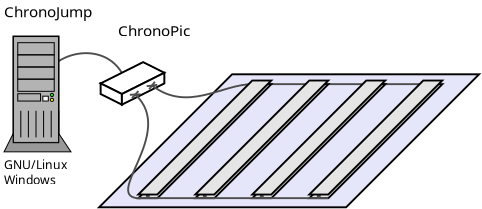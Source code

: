 <?xml version="1.0" encoding="UTF-8"?>
<dia:diagram xmlns:dia="http://www.lysator.liu.se/~alla/dia/">
  <dia:layer name="Background" visible="true">
    <dia:object type="Standard - Polygon" version="0" id="O0">
      <dia:attribute name="obj_pos">
        <dia:point val="6,13"/>
      </dia:attribute>
      <dia:attribute name="obj_bb">
        <dia:rectangle val="-1.121,12.95;19.121,20.05"/>
      </dia:attribute>
      <dia:attribute name="poly_points">
        <dia:point val="6,13"/>
        <dia:point val="19,13"/>
        <dia:point val="12,20"/>
        <dia:point val="-1,20"/>
      </dia:attribute>
      <dia:attribute name="inner_color">
        <dia:color val="#e6e6fa"/>
      </dia:attribute>
      <dia:attribute name="show_background">
        <dia:boolean val="true"/>
      </dia:attribute>
    </dia:object>
    <dia:object type="Standard - Line" version="0" id="O1">
      <dia:attribute name="obj_pos">
        <dia:point val="16.569,13.519"/>
      </dia:attribute>
      <dia:attribute name="obj_bb">
        <dia:rectangle val="7.019,13.469;16.619,13.569"/>
      </dia:attribute>
      <dia:attribute name="conn_endpoints">
        <dia:point val="16.569,13.519"/>
        <dia:point val="7.069,13.519"/>
      </dia:attribute>
      <dia:attribute name="numcp">
        <dia:int val="1"/>
      </dia:attribute>
      <dia:attribute name="line_color">
        <dia:color val="#4d4d4d"/>
      </dia:attribute>
      <dia:connections>
        <dia:connection handle="0" to="O13" connection="1"/>
        <dia:connection handle="1" to="O9" connection="0"/>
      </dia:connections>
    </dia:object>
    <dia:object type="Standard - BezierLine" version="0" id="O2">
      <dia:attribute name="obj_pos">
        <dia:point val="0.199,12.92"/>
      </dia:attribute>
      <dia:attribute name="obj_bb">
        <dia:rectangle val="-4.5,11.851;0.268,14.05"/>
      </dia:attribute>
      <dia:attribute name="bez_points">
        <dia:point val="0.199,12.92"/>
        <dia:point val="-0.949,11.024"/>
        <dia:point val="-4,12"/>
        <dia:point val="-4,14"/>
      </dia:attribute>
      <dia:attribute name="corner_types">
        <dia:enum val="0"/>
        <dia:enum val="0"/>
      </dia:attribute>
      <dia:attribute name="line_color">
        <dia:color val="#4d4d4d"/>
      </dia:attribute>
      <dia:attribute name="end_arrow">
        <dia:enum val="18"/>
      </dia:attribute>
      <dia:attribute name="end_arrow_length">
        <dia:real val="0.5"/>
      </dia:attribute>
      <dia:attribute name="end_arrow_width">
        <dia:real val="0.5"/>
      </dia:attribute>
      <dia:connections>
        <dia:connection handle="0" to="O3" connection="6"/>
      </dia:connections>
    </dia:object>
    <dia:object type="Block4" version="0" id="O3">
      <dia:attribute name="obj_pos">
        <dia:point val="-0.919,12.361"/>
      </dia:attribute>
      <dia:attribute name="obj_bb">
        <dia:rectangle val="-1.031,12.305;2.548,14.678"/>
      </dia:attribute>
      <dia:attribute name="elem_corner">
        <dia:point val="-0.919,12.361"/>
      </dia:attribute>
      <dia:attribute name="elem_width">
        <dia:real val="3.355"/>
      </dia:attribute>
      <dia:attribute name="elem_height">
        <dia:real val="2.237"/>
      </dia:attribute>
      <dia:attribute name="line_width">
        <dia:real val="0.1"/>
      </dia:attribute>
      <dia:attribute name="line_colour">
        <dia:color val="#000000"/>
      </dia:attribute>
      <dia:attribute name="fill_colour">
        <dia:color val="#ffffff"/>
      </dia:attribute>
      <dia:attribute name="show_background">
        <dia:boolean val="true"/>
      </dia:attribute>
      <dia:attribute name="line_style">
        <dia:enum val="0"/>
        <dia:real val="1"/>
      </dia:attribute>
      <dia:attribute name="flip_horizontal">
        <dia:boolean val="false"/>
      </dia:attribute>
      <dia:attribute name="flip_vertical">
        <dia:boolean val="false"/>
      </dia:attribute>
    </dia:object>
    <dia:object type="Standard - BezierLine" version="0" id="O4">
      <dia:attribute name="obj_pos">
        <dia:point val="7.069,13.519"/>
      </dia:attribute>
      <dia:attribute name="obj_bb">
        <dia:rectangle val="1.245,13.011;7.119,14.217"/>
      </dia:attribute>
      <dia:attribute name="bez_points">
        <dia:point val="7.069,13.519"/>
        <dia:point val="5.46,13.519"/>
        <dia:point val="3.674,15.03"/>
        <dia:point val="1.588,13.438"/>
      </dia:attribute>
      <dia:attribute name="corner_types">
        <dia:enum val="0"/>
        <dia:enum val="0"/>
      </dia:attribute>
      <dia:attribute name="line_color">
        <dia:color val="#4d4d4d"/>
      </dia:attribute>
      <dia:attribute name="end_arrow">
        <dia:enum val="18"/>
      </dia:attribute>
      <dia:attribute name="end_arrow_length">
        <dia:real val="0.5"/>
      </dia:attribute>
      <dia:attribute name="end_arrow_width">
        <dia:real val="0.5"/>
      </dia:attribute>
      <dia:connections>
        <dia:connection handle="0" to="O9" connection="0"/>
      </dia:connections>
    </dia:object>
    <dia:object type="Network - General Computer (Tower)" version="0" id="O5">
      <dia:attribute name="obj_pos">
        <dia:point val="-6,11"/>
      </dia:attribute>
      <dia:attribute name="obj_bb">
        <dia:rectangle val="-6.008,10.96;-2.471,18.44"/>
      </dia:attribute>
      <dia:attribute name="elem_corner">
        <dia:point val="-6,11"/>
      </dia:attribute>
      <dia:attribute name="elem_width">
        <dia:real val="3.52"/>
      </dia:attribute>
      <dia:attribute name="elem_height">
        <dia:real val="6.08"/>
      </dia:attribute>
      <dia:attribute name="line_width">
        <dia:real val="0.1"/>
      </dia:attribute>
      <dia:attribute name="line_colour">
        <dia:color val="#000000"/>
      </dia:attribute>
      <dia:attribute name="fill_colour">
        <dia:color val="#ffffff"/>
      </dia:attribute>
      <dia:attribute name="show_background">
        <dia:boolean val="true"/>
      </dia:attribute>
      <dia:attribute name="line_style">
        <dia:enum val="0"/>
        <dia:real val="1"/>
      </dia:attribute>
      <dia:attribute name="text">
        <dia:composite type="text">
          <dia:attribute name="string">
            <dia:string>##</dia:string>
          </dia:attribute>
          <dia:attribute name="font">
            <dia:font family="sans" style="0" name="Helvetica"/>
          </dia:attribute>
          <dia:attribute name="height">
            <dia:real val="0.8"/>
          </dia:attribute>
          <dia:attribute name="pos">
            <dia:point val="-4.24,17.64"/>
          </dia:attribute>
          <dia:attribute name="color">
            <dia:color val="#000000"/>
          </dia:attribute>
          <dia:attribute name="alignment">
            <dia:enum val="1"/>
          </dia:attribute>
        </dia:composite>
      </dia:attribute>
      <dia:attribute name="flip_horizontal">
        <dia:boolean val="false"/>
      </dia:attribute>
      <dia:attribute name="flip_vertical">
        <dia:boolean val="false"/>
      </dia:attribute>
    </dia:object>
    <dia:object type="Standard - Text" version="1" id="O6">
      <dia:attribute name="obj_pos">
        <dia:point val="-6,18"/>
      </dia:attribute>
      <dia:attribute name="obj_bb">
        <dia:rectangle val="-6.017,17.44;-2.915,19.232"/>
      </dia:attribute>
      <dia:attribute name="text">
        <dia:composite type="text">
          <dia:attribute name="string">
            <dia:string>#GNU/Linux
Windows#</dia:string>
          </dia:attribute>
          <dia:attribute name="font">
            <dia:font family="sans" style="0" name="Helvetica"/>
          </dia:attribute>
          <dia:attribute name="height">
            <dia:real val="0.8"/>
          </dia:attribute>
          <dia:attribute name="pos">
            <dia:point val="-6,18"/>
          </dia:attribute>
          <dia:attribute name="color">
            <dia:color val="#000000"/>
          </dia:attribute>
          <dia:attribute name="alignment">
            <dia:enum val="0"/>
          </dia:attribute>
        </dia:composite>
      </dia:attribute>
      <dia:attribute name="valign">
        <dia:enum val="3"/>
      </dia:attribute>
    </dia:object>
    <dia:object type="Standard - Text" version="1" id="O7">
      <dia:attribute name="obj_pos">
        <dia:point val="0,11"/>
      </dia:attribute>
      <dia:attribute name="obj_bb">
        <dia:rectangle val="0,10.322;3.645,11.495"/>
      </dia:attribute>
      <dia:attribute name="text">
        <dia:composite type="text">
          <dia:attribute name="string">
            <dia:string>#ChronoPic#</dia:string>
          </dia:attribute>
          <dia:attribute name="font">
            <dia:font family="sans" style="0" name="Helvetica"/>
          </dia:attribute>
          <dia:attribute name="height">
            <dia:real val="1"/>
          </dia:attribute>
          <dia:attribute name="pos">
            <dia:point val="0,11"/>
          </dia:attribute>
          <dia:attribute name="color">
            <dia:color val="#000000"/>
          </dia:attribute>
          <dia:attribute name="alignment">
            <dia:enum val="0"/>
          </dia:attribute>
        </dia:composite>
      </dia:attribute>
      <dia:attribute name="valign">
        <dia:enum val="3"/>
      </dia:attribute>
    </dia:object>
    <dia:object type="Standard - Text" version="1" id="O8">
      <dia:attribute name="obj_pos">
        <dia:point val="-6,10"/>
      </dia:attribute>
      <dia:attribute name="obj_bb">
        <dia:rectangle val="-6,9.322;-1.535,10.495"/>
      </dia:attribute>
      <dia:attribute name="text">
        <dia:composite type="text">
          <dia:attribute name="string">
            <dia:string>#ChronoJump#</dia:string>
          </dia:attribute>
          <dia:attribute name="font">
            <dia:font family="sans" style="0" name="Helvetica"/>
          </dia:attribute>
          <dia:attribute name="height">
            <dia:real val="1"/>
          </dia:attribute>
          <dia:attribute name="pos">
            <dia:point val="-6,10"/>
          </dia:attribute>
          <dia:attribute name="color">
            <dia:color val="#000000"/>
          </dia:attribute>
          <dia:attribute name="alignment">
            <dia:enum val="0"/>
          </dia:attribute>
        </dia:composite>
      </dia:attribute>
      <dia:attribute name="valign">
        <dia:enum val="3"/>
      </dia:attribute>
    </dia:object>
    <dia:object type="Standard - Polygon" version="0" id="O9">
      <dia:attribute name="obj_pos">
        <dia:point val="7.069,13.519"/>
      </dia:attribute>
      <dia:attribute name="obj_bb">
        <dia:rectangle val="0.948,13.469;8.19,19.569"/>
      </dia:attribute>
      <dia:attribute name="poly_points">
        <dia:point val="7.069,13.519"/>
        <dia:point val="8.069,13.519"/>
        <dia:point val="2.069,19.519"/>
        <dia:point val="1.069,19.519"/>
      </dia:attribute>
      <dia:attribute name="inner_color">
        <dia:color val="#e5e5e5"/>
      </dia:attribute>
      <dia:attribute name="show_background">
        <dia:boolean val="true"/>
      </dia:attribute>
    </dia:object>
    <dia:object type="Standard - BezierLine" version="0" id="O10">
      <dia:attribute name="obj_pos">
        <dia:point val="1.174,19.53"/>
      </dia:attribute>
      <dia:attribute name="obj_bb">
        <dia:rectangle val="0.344,13.495;1.551,19.58"/>
      </dia:attribute>
      <dia:attribute name="bez_points">
        <dia:point val="1.174,19.53"/>
        <dia:point val="-0.975,19.53"/>
        <dia:point val="3.122,16.09"/>
        <dia:point val="0.718,13.898"/>
      </dia:attribute>
      <dia:attribute name="corner_types">
        <dia:enum val="0"/>
        <dia:enum val="0"/>
      </dia:attribute>
      <dia:attribute name="line_color">
        <dia:color val="#4d4d4d"/>
      </dia:attribute>
      <dia:attribute name="end_arrow">
        <dia:enum val="18"/>
      </dia:attribute>
      <dia:attribute name="end_arrow_length">
        <dia:real val="0.5"/>
      </dia:attribute>
      <dia:attribute name="end_arrow_width">
        <dia:real val="0.5"/>
      </dia:attribute>
    </dia:object>
    <dia:object type="Standard - Line" version="0" id="O11">
      <dia:attribute name="obj_pos">
        <dia:point val="1.563,19.328"/>
      </dia:attribute>
      <dia:attribute name="obj_bb">
        <dia:rectangle val="1.46,19.224;1.672,19.622"/>
      </dia:attribute>
      <dia:attribute name="conn_endpoints">
        <dia:point val="1.563,19.328"/>
        <dia:point val="1.569,19.519"/>
      </dia:attribute>
      <dia:attribute name="numcp">
        <dia:int val="1"/>
      </dia:attribute>
      <dia:attribute name="line_color">
        <dia:color val="#4d4d4d"/>
      </dia:attribute>
      <dia:attribute name="line_width">
        <dia:real val="0.2"/>
      </dia:attribute>
      <dia:connections>
        <dia:connection handle="0" to="O12" connection="5"/>
        <dia:connection handle="1" to="O9" connection="5"/>
      </dia:connections>
    </dia:object>
    <dia:object type="Standard - Polygon" version="0" id="O12">
      <dia:attribute name="obj_pos">
        <dia:point val="7.063,13.328"/>
      </dia:attribute>
      <dia:attribute name="obj_bb">
        <dia:rectangle val="0.943,13.277;8.184,19.378"/>
      </dia:attribute>
      <dia:attribute name="poly_points">
        <dia:point val="7.063,13.328"/>
        <dia:point val="8.063,13.328"/>
        <dia:point val="2.063,19.328"/>
        <dia:point val="1.063,19.328"/>
      </dia:attribute>
      <dia:attribute name="inner_color">
        <dia:color val="#e5e5e5"/>
      </dia:attribute>
      <dia:attribute name="show_background">
        <dia:boolean val="true"/>
      </dia:attribute>
    </dia:object>
    <dia:object type="Standard - Polygon" version="0" id="O13">
      <dia:attribute name="obj_pos">
        <dia:point val="16.069,13.519"/>
      </dia:attribute>
      <dia:attribute name="obj_bb">
        <dia:rectangle val="9.948,13.469;17.19,19.569"/>
      </dia:attribute>
      <dia:attribute name="poly_points">
        <dia:point val="16.069,13.519"/>
        <dia:point val="17.069,13.519"/>
        <dia:point val="11.069,19.519"/>
        <dia:point val="10.069,19.519"/>
      </dia:attribute>
      <dia:attribute name="inner_color">
        <dia:color val="#e5e5e5"/>
      </dia:attribute>
      <dia:attribute name="show_background">
        <dia:boolean val="true"/>
      </dia:attribute>
    </dia:object>
    <dia:object type="Standard - Polygon" version="0" id="O14">
      <dia:attribute name="obj_pos">
        <dia:point val="10.069,13.519"/>
      </dia:attribute>
      <dia:attribute name="obj_bb">
        <dia:rectangle val="3.948,13.469;11.19,19.569"/>
      </dia:attribute>
      <dia:attribute name="poly_points">
        <dia:point val="10.069,13.519"/>
        <dia:point val="11.069,13.519"/>
        <dia:point val="5.069,19.519"/>
        <dia:point val="4.069,19.519"/>
      </dia:attribute>
      <dia:attribute name="inner_color">
        <dia:color val="#e5e5e5"/>
      </dia:attribute>
      <dia:attribute name="show_background">
        <dia:boolean val="true"/>
      </dia:attribute>
    </dia:object>
    <dia:object type="Standard - Polygon" version="0" id="O15">
      <dia:attribute name="obj_pos">
        <dia:point val="13.069,13.519"/>
      </dia:attribute>
      <dia:attribute name="obj_bb">
        <dia:rectangle val="6.948,13.469;14.19,19.569"/>
      </dia:attribute>
      <dia:attribute name="poly_points">
        <dia:point val="13.069,13.519"/>
        <dia:point val="14.069,13.519"/>
        <dia:point val="8.069,19.519"/>
        <dia:point val="7.069,19.519"/>
      </dia:attribute>
      <dia:attribute name="inner_color">
        <dia:color val="#e5e5e5"/>
      </dia:attribute>
      <dia:attribute name="show_background">
        <dia:boolean val="true"/>
      </dia:attribute>
    </dia:object>
    <dia:object type="Standard - Line" version="0" id="O16">
      <dia:attribute name="obj_pos">
        <dia:point val="11.069,19.519"/>
      </dia:attribute>
      <dia:attribute name="obj_bb">
        <dia:rectangle val="1.019,19.469;11.119,19.569"/>
      </dia:attribute>
      <dia:attribute name="conn_endpoints">
        <dia:point val="11.069,19.519"/>
        <dia:point val="1.069,19.519"/>
      </dia:attribute>
      <dia:attribute name="numcp">
        <dia:int val="1"/>
      </dia:attribute>
      <dia:attribute name="line_color">
        <dia:color val="#4d4d4d"/>
      </dia:attribute>
      <dia:connections>
        <dia:connection handle="0" to="O13" connection="4"/>
        <dia:connection handle="1" to="O9" connection="6"/>
      </dia:connections>
    </dia:object>
    <dia:object type="Standard - Line" version="0" id="O17">
      <dia:attribute name="obj_pos">
        <dia:point val="10.563,19.328"/>
      </dia:attribute>
      <dia:attribute name="obj_bb">
        <dia:rectangle val="10.46,19.224;10.672,19.622"/>
      </dia:attribute>
      <dia:attribute name="conn_endpoints">
        <dia:point val="10.563,19.328"/>
        <dia:point val="10.569,19.519"/>
      </dia:attribute>
      <dia:attribute name="numcp">
        <dia:int val="1"/>
      </dia:attribute>
      <dia:attribute name="line_color">
        <dia:color val="#4d4d4d"/>
      </dia:attribute>
      <dia:attribute name="line_width">
        <dia:real val="0.2"/>
      </dia:attribute>
      <dia:connections>
        <dia:connection handle="0" to="O18" connection="5"/>
        <dia:connection handle="1" to="O13" connection="5"/>
      </dia:connections>
    </dia:object>
    <dia:object type="Standard - Polygon" version="0" id="O18">
      <dia:attribute name="obj_pos">
        <dia:point val="16.063,13.328"/>
      </dia:attribute>
      <dia:attribute name="obj_bb">
        <dia:rectangle val="9.942,13.277;17.184,19.378"/>
      </dia:attribute>
      <dia:attribute name="poly_points">
        <dia:point val="16.063,13.328"/>
        <dia:point val="17.063,13.328"/>
        <dia:point val="11.063,19.328"/>
        <dia:point val="10.063,19.328"/>
      </dia:attribute>
      <dia:attribute name="inner_color">
        <dia:color val="#e5e5e5"/>
      </dia:attribute>
      <dia:attribute name="show_background">
        <dia:boolean val="true"/>
      </dia:attribute>
    </dia:object>
    <dia:object type="Standard - Line" version="0" id="O19">
      <dia:attribute name="obj_pos">
        <dia:point val="7.563,19.328"/>
      </dia:attribute>
      <dia:attribute name="obj_bb">
        <dia:rectangle val="7.46,19.224;7.672,19.622"/>
      </dia:attribute>
      <dia:attribute name="conn_endpoints">
        <dia:point val="7.563,19.328"/>
        <dia:point val="7.569,19.519"/>
      </dia:attribute>
      <dia:attribute name="numcp">
        <dia:int val="1"/>
      </dia:attribute>
      <dia:attribute name="line_color">
        <dia:color val="#4d4d4d"/>
      </dia:attribute>
      <dia:attribute name="line_width">
        <dia:real val="0.2"/>
      </dia:attribute>
      <dia:connections>
        <dia:connection handle="0" to="O20" connection="5"/>
        <dia:connection handle="1" to="O15" connection="5"/>
      </dia:connections>
    </dia:object>
    <dia:object type="Standard - Polygon" version="0" id="O20">
      <dia:attribute name="obj_pos">
        <dia:point val="13.063,13.328"/>
      </dia:attribute>
      <dia:attribute name="obj_bb">
        <dia:rectangle val="6.943,13.277;14.184,19.378"/>
      </dia:attribute>
      <dia:attribute name="poly_points">
        <dia:point val="13.063,13.328"/>
        <dia:point val="14.063,13.328"/>
        <dia:point val="8.063,19.328"/>
        <dia:point val="7.063,19.328"/>
      </dia:attribute>
      <dia:attribute name="inner_color">
        <dia:color val="#e5e5e5"/>
      </dia:attribute>
      <dia:attribute name="show_background">
        <dia:boolean val="true"/>
      </dia:attribute>
    </dia:object>
    <dia:object type="Standard - Line" version="0" id="O21">
      <dia:attribute name="obj_pos">
        <dia:point val="4.563,19.328"/>
      </dia:attribute>
      <dia:attribute name="obj_bb">
        <dia:rectangle val="4.46,19.224;4.672,19.622"/>
      </dia:attribute>
      <dia:attribute name="conn_endpoints">
        <dia:point val="4.563,19.328"/>
        <dia:point val="4.569,19.519"/>
      </dia:attribute>
      <dia:attribute name="numcp">
        <dia:int val="1"/>
      </dia:attribute>
      <dia:attribute name="line_color">
        <dia:color val="#4d4d4d"/>
      </dia:attribute>
      <dia:attribute name="line_width">
        <dia:real val="0.2"/>
      </dia:attribute>
      <dia:connections>
        <dia:connection handle="0" to="O22" connection="5"/>
        <dia:connection handle="1" to="O14" connection="5"/>
      </dia:connections>
    </dia:object>
    <dia:object type="Standard - Polygon" version="0" id="O22">
      <dia:attribute name="obj_pos">
        <dia:point val="10.063,13.328"/>
      </dia:attribute>
      <dia:attribute name="obj_bb">
        <dia:rectangle val="3.943,13.277;11.184,19.378"/>
      </dia:attribute>
      <dia:attribute name="poly_points">
        <dia:point val="10.063,13.328"/>
        <dia:point val="11.063,13.328"/>
        <dia:point val="5.063,19.328"/>
        <dia:point val="4.063,19.328"/>
      </dia:attribute>
      <dia:attribute name="inner_color">
        <dia:color val="#e5e5e5"/>
      </dia:attribute>
      <dia:attribute name="show_background">
        <dia:boolean val="true"/>
      </dia:attribute>
    </dia:object>
    <dia:object type="Standard - Text" version="1" id="O23">
      <dia:attribute name="obj_pos">
        <dia:point val="-4.608,18.9"/>
      </dia:attribute>
      <dia:attribute name="obj_bb">
        <dia:rectangle val="-4.628,18.48;-4.608,19.74"/>
      </dia:attribute>
      <dia:attribute name="text">
        <dia:composite type="text">
          <dia:attribute name="string">
            <dia:string>##</dia:string>
          </dia:attribute>
          <dia:attribute name="font">
            <dia:font family="sans" style="0" name="Helvetica"/>
          </dia:attribute>
          <dia:attribute name="height">
            <dia:real val="0.8"/>
          </dia:attribute>
          <dia:attribute name="pos">
            <dia:point val="-4.608,18.9"/>
          </dia:attribute>
          <dia:attribute name="color">
            <dia:color val="#000000"/>
          </dia:attribute>
          <dia:attribute name="alignment">
            <dia:enum val="0"/>
          </dia:attribute>
        </dia:composite>
      </dia:attribute>
      <dia:attribute name="valign">
        <dia:enum val="3"/>
      </dia:attribute>
    </dia:object>
  </dia:layer>
</dia:diagram>

